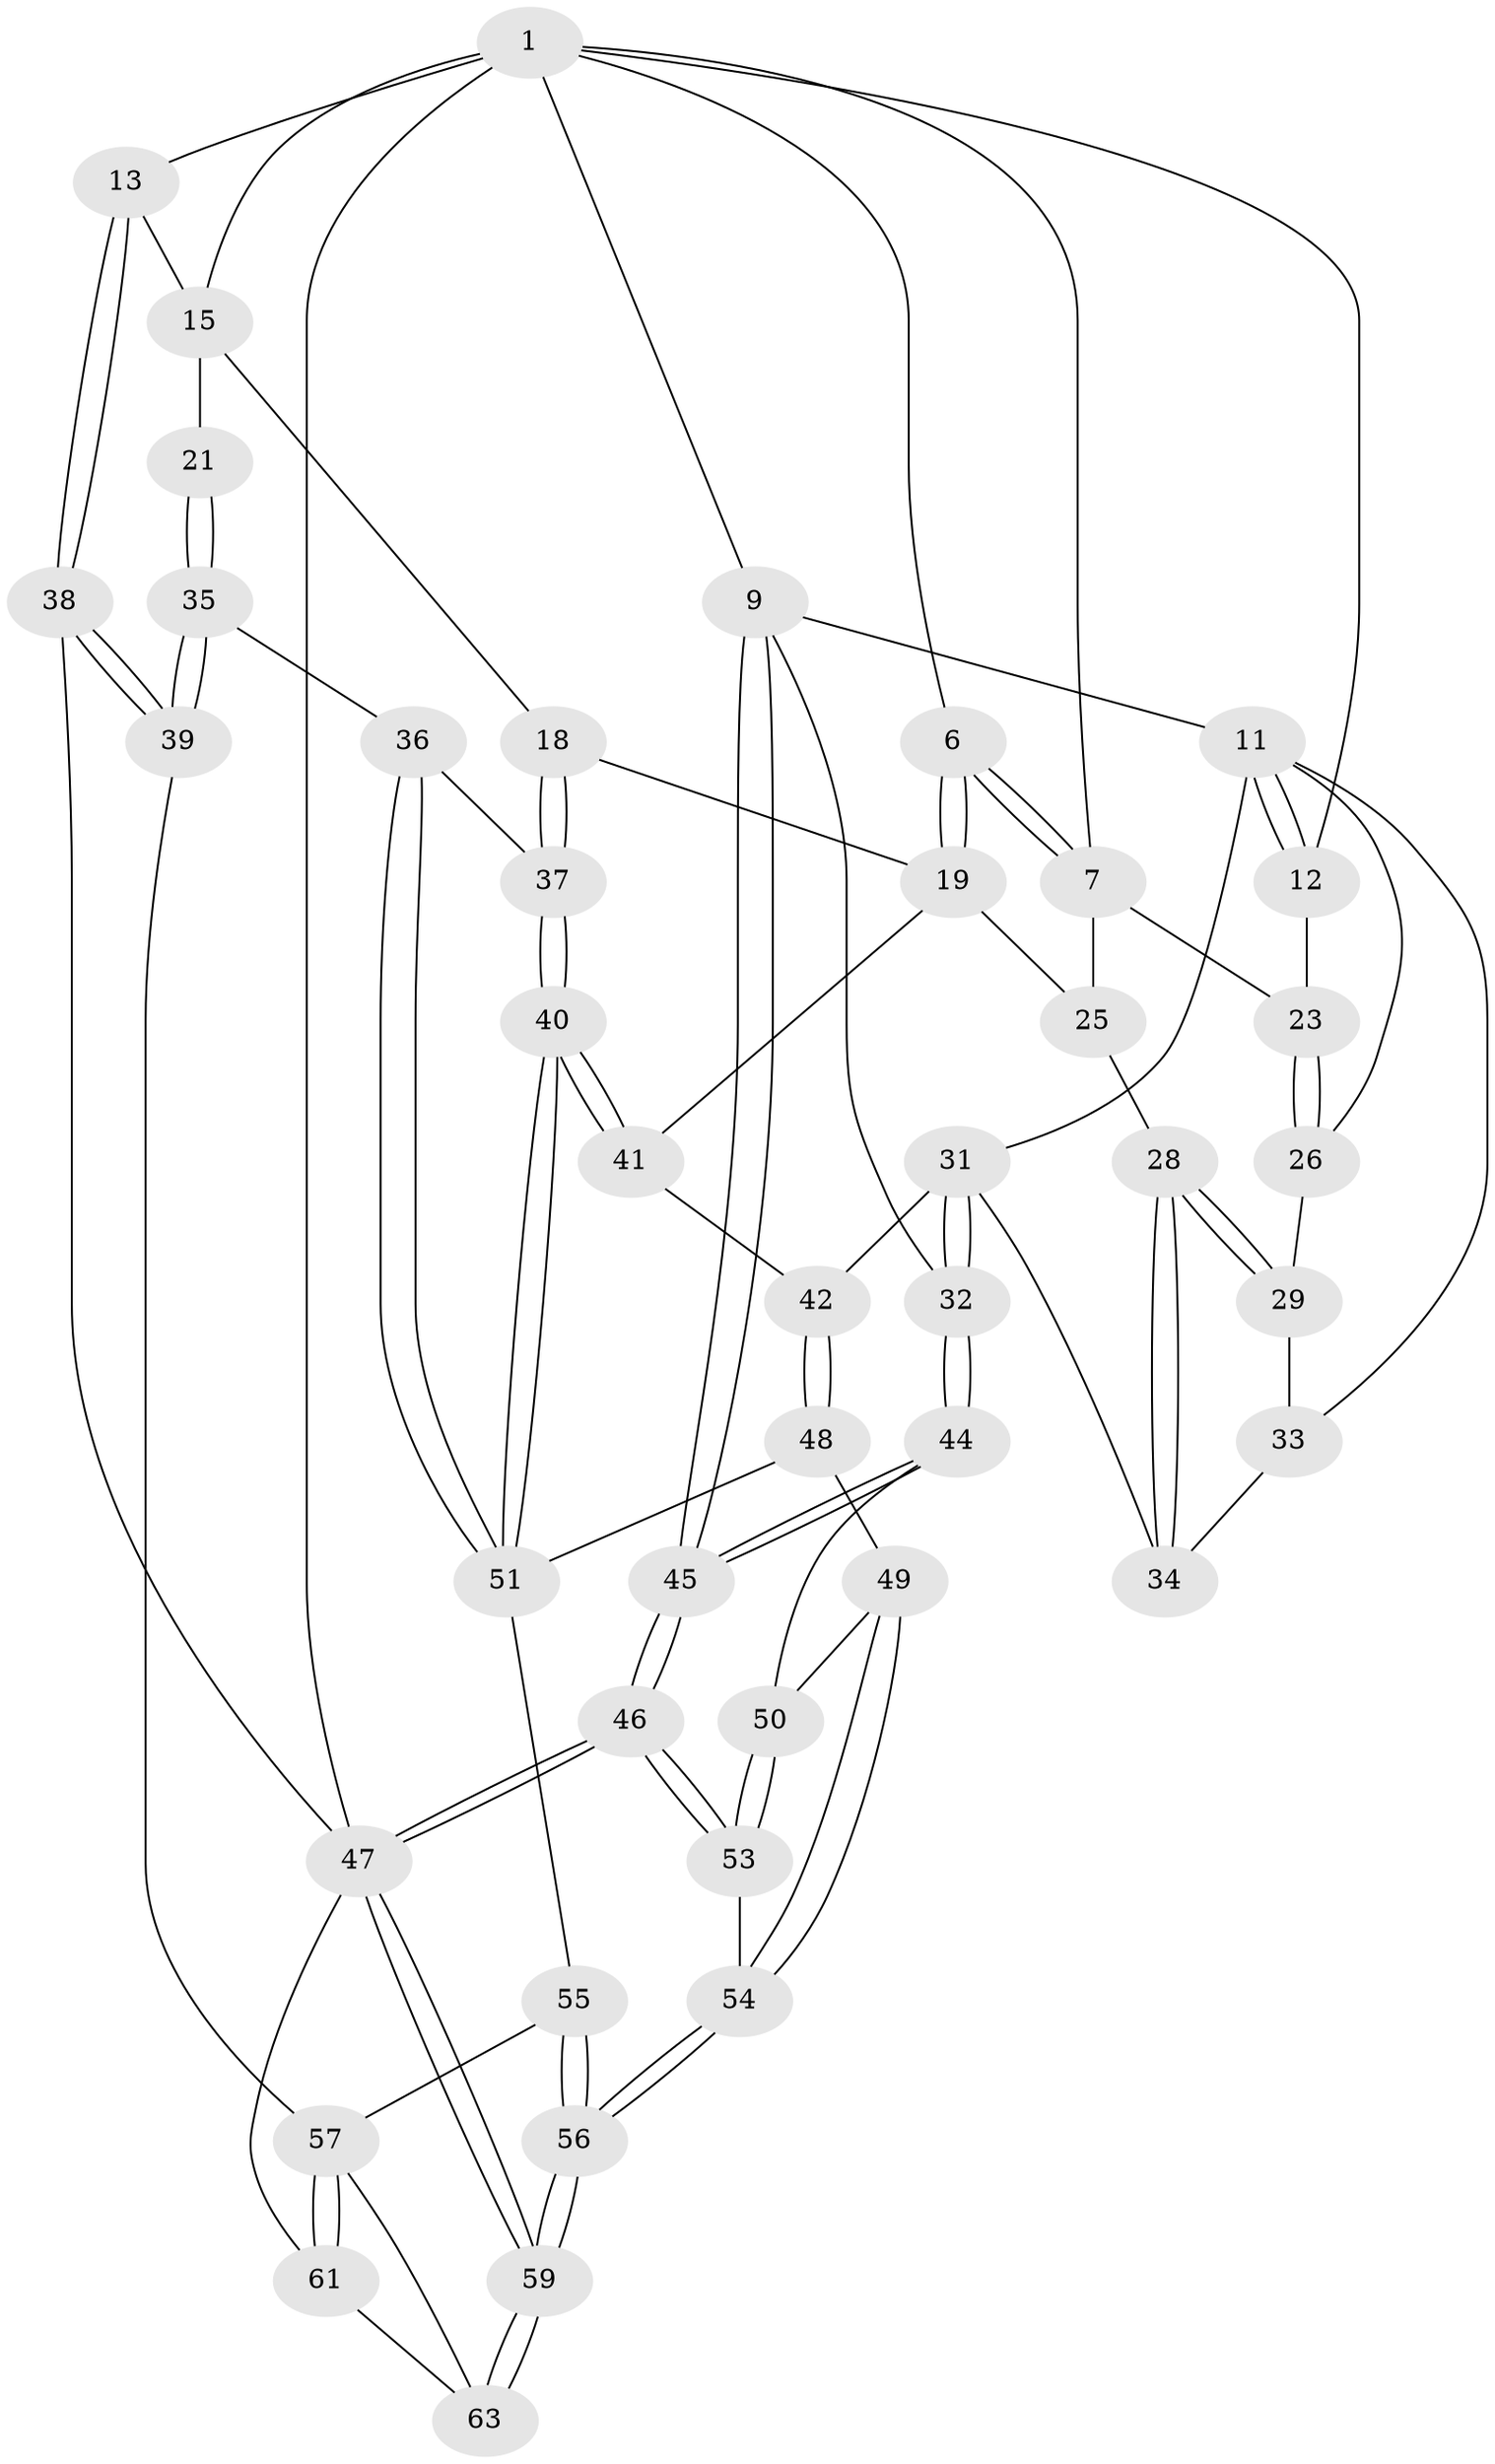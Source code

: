 // original degree distribution, {3: 0.03125, 5: 0.40625, 4: 0.296875, 6: 0.265625}
// Generated by graph-tools (version 1.1) at 2025/21/03/04/25 18:21:03]
// undirected, 44 vertices, 104 edges
graph export_dot {
graph [start="1"]
  node [color=gray90,style=filled];
  1 [pos="+0.9556789561547022+0",super="+2+5"];
  6 [pos="+0.6081446324996191+0.23219165944655673"];
  7 [pos="+0.5019935218971415+0.08677319820678328",super="+22"];
  9 [pos="+0+0.02863911639547573",super="+10"];
  11 [pos="+0.10600688432403717+0.19870335686081209",super="+27"];
  12 [pos="+0.19951247115228948+0.15907887553254585"];
  13 [pos="+1+0.36273406032341915",super="+14"];
  15 [pos="+0.8809123382610345+0.1680326682235437",super="+16+20"];
  18 [pos="+0.6317569953586206+0.28019655044492303"];
  19 [pos="+0.6132043822333197+0.264173749500916",super="+24"];
  21 [pos="+0.7692233515227761+0.3262882476132916"];
  23 [pos="+0.3081825282634327+0.2633735877862562"];
  25 [pos="+0.409767152050684+0.3744122481542383"];
  26 [pos="+0.29406904702773634+0.3028217701075036"];
  28 [pos="+0.36602211474233826+0.377079109585015"];
  29 [pos="+0.303748287301541+0.3385902962197814"];
  31 [pos="+0.19001958307741157+0.44195326556304937",super="+43"];
  32 [pos="+0.07084626596168275+0.4803134143906172"];
  33 [pos="+0.273860488343484+0.3660458198356271"];
  34 [pos="+0.3131921219430109+0.4266834855307007"];
  35 [pos="+0.9166224789930396+0.5809175686741384"];
  36 [pos="+0.8460444901314904+0.5800497317745449"];
  37 [pos="+0.6693804938263451+0.4267861218712024"];
  38 [pos="+1+0.6195744662168639"];
  39 [pos="+1+0.6186678888353638"];
  40 [pos="+0.5351107017161705+0.6237694530626008"];
  41 [pos="+0.4784735869766905+0.45795055966009207"];
  42 [pos="+0.27976758002640323+0.5069208377674671"];
  44 [pos="+0.05519753646021881+0.4956565947295572"];
  45 [pos="+0+0.49784290041489315"];
  46 [pos="+0+0.993639246756984"];
  47 [pos="+0+1",super="+60"];
  48 [pos="+0.287410099785837+0.6149224259456637"];
  49 [pos="+0.23486223501875111+0.6441287234912938"];
  50 [pos="+0.09116390558295066+0.5680869490226453"];
  51 [pos="+0.5393866221657367+0.6601910752233685",super="+52"];
  53 [pos="+0.047274881597575924+0.7256235926849919"];
  54 [pos="+0.1949580100562567+0.7376045634743844"];
  55 [pos="+0.5151421470445671+0.7244061577557306"];
  56 [pos="+0.24604455400018355+0.882332519668962"];
  57 [pos="+0.7660576646767859+0.8380571011719732",super="+58"];
  59 [pos="+0.13025608697316743+1"];
  61 [pos="+0.7524928113567277+1",super="+64"];
  63 [pos="+0.34645720801384194+1"];
  1 -- 7;
  1 -- 9;
  1 -- 12;
  1 -- 13;
  1 -- 47 [weight=2];
  1 -- 6;
  1 -- 15;
  6 -- 7;
  6 -- 7;
  6 -- 19;
  6 -- 19;
  7 -- 25;
  7 -- 23;
  9 -- 45;
  9 -- 45;
  9 -- 32;
  9 -- 11;
  11 -- 12;
  11 -- 12;
  11 -- 33;
  11 -- 26;
  11 -- 31;
  12 -- 23;
  13 -- 38;
  13 -- 38;
  13 -- 15 [weight=2];
  15 -- 18;
  15 -- 21 [weight=2];
  18 -- 19;
  18 -- 37;
  18 -- 37;
  19 -- 25;
  19 -- 41;
  21 -- 35;
  21 -- 35;
  23 -- 26;
  23 -- 26;
  25 -- 28;
  26 -- 29;
  28 -- 29;
  28 -- 29;
  28 -- 34;
  28 -- 34;
  29 -- 33;
  31 -- 32;
  31 -- 32;
  31 -- 42;
  31 -- 34;
  32 -- 44;
  32 -- 44;
  33 -- 34;
  35 -- 36;
  35 -- 39;
  35 -- 39;
  36 -- 37;
  36 -- 51;
  36 -- 51;
  37 -- 40;
  37 -- 40;
  38 -- 39;
  38 -- 39;
  38 -- 47;
  39 -- 57;
  40 -- 41;
  40 -- 41;
  40 -- 51;
  40 -- 51;
  41 -- 42;
  42 -- 48;
  42 -- 48;
  44 -- 45;
  44 -- 45;
  44 -- 50;
  45 -- 46;
  45 -- 46;
  46 -- 47;
  46 -- 47;
  46 -- 53;
  46 -- 53;
  47 -- 59;
  47 -- 59;
  47 -- 61;
  48 -- 49;
  48 -- 51;
  49 -- 50;
  49 -- 54;
  49 -- 54;
  50 -- 53;
  50 -- 53;
  51 -- 55;
  53 -- 54;
  54 -- 56;
  54 -- 56;
  55 -- 56;
  55 -- 56;
  55 -- 57;
  56 -- 59;
  56 -- 59;
  57 -- 61 [weight=2];
  57 -- 61;
  57 -- 63;
  59 -- 63;
  59 -- 63;
  61 -- 63;
}
